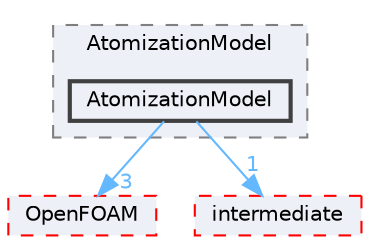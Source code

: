 digraph "src/lagrangian/spray/submodels/AtomizationModel/AtomizationModel"
{
 // LATEX_PDF_SIZE
  bgcolor="transparent";
  edge [fontname=Helvetica,fontsize=10,labelfontname=Helvetica,labelfontsize=10];
  node [fontname=Helvetica,fontsize=10,shape=box,height=0.2,width=0.4];
  compound=true
  subgraph clusterdir_c04aec180e0de933cb1ce0e040f1f431 {
    graph [ bgcolor="#edf0f7", pencolor="grey50", label="AtomizationModel", fontname=Helvetica,fontsize=10 style="filled,dashed", URL="dir_c04aec180e0de933cb1ce0e040f1f431.html",tooltip=""]
  dir_c5140c70a0de325936e2f0836d17f5d3 [label="AtomizationModel", fillcolor="#edf0f7", color="grey25", style="filled,bold", URL="dir_c5140c70a0de325936e2f0836d17f5d3.html",tooltip=""];
  }
  dir_c5473ff19b20e6ec4dfe5c310b3778a8 [label="OpenFOAM", fillcolor="#edf0f7", color="red", style="filled,dashed", URL="dir_c5473ff19b20e6ec4dfe5c310b3778a8.html",tooltip=""];
  dir_d3c32a493136c130c1f0d51f4f35c297 [label="intermediate", fillcolor="#edf0f7", color="red", style="filled,dashed", URL="dir_d3c32a493136c130c1f0d51f4f35c297.html",tooltip=""];
  dir_c5140c70a0de325936e2f0836d17f5d3->dir_c5473ff19b20e6ec4dfe5c310b3778a8 [headlabel="3", labeldistance=1.5 headhref="dir_000163_002695.html" href="dir_000163_002695.html" color="steelblue1" fontcolor="steelblue1"];
  dir_c5140c70a0de325936e2f0836d17f5d3->dir_d3c32a493136c130c1f0d51f4f35c297 [headlabel="1", labeldistance=1.5 headhref="dir_000163_001913.html" href="dir_000163_001913.html" color="steelblue1" fontcolor="steelblue1"];
}
